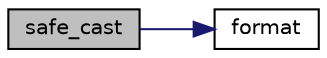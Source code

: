 digraph "safe_cast"
{
 // INTERACTIVE_SVG=YES
  edge [fontname="Helvetica",fontsize="10",labelfontname="Helvetica",labelfontsize="10"];
  node [fontname="Helvetica",fontsize="10",shape=record];
  rankdir="LR";
  Node1 [label="safe_cast",height=0.2,width=0.4,color="black", fillcolor="grey75", style="filled", fontcolor="black"];
  Node1 -> Node2 [color="midnightblue",fontsize="10",style="solid",fontname="Helvetica"];
  Node2 [label="format",height=0.2,width=0.4,color="black", fillcolor="white", style="filled",URL="$format_8hpp.html#a3aca22086b5c6398b980286ac7dd89ad"];
}
